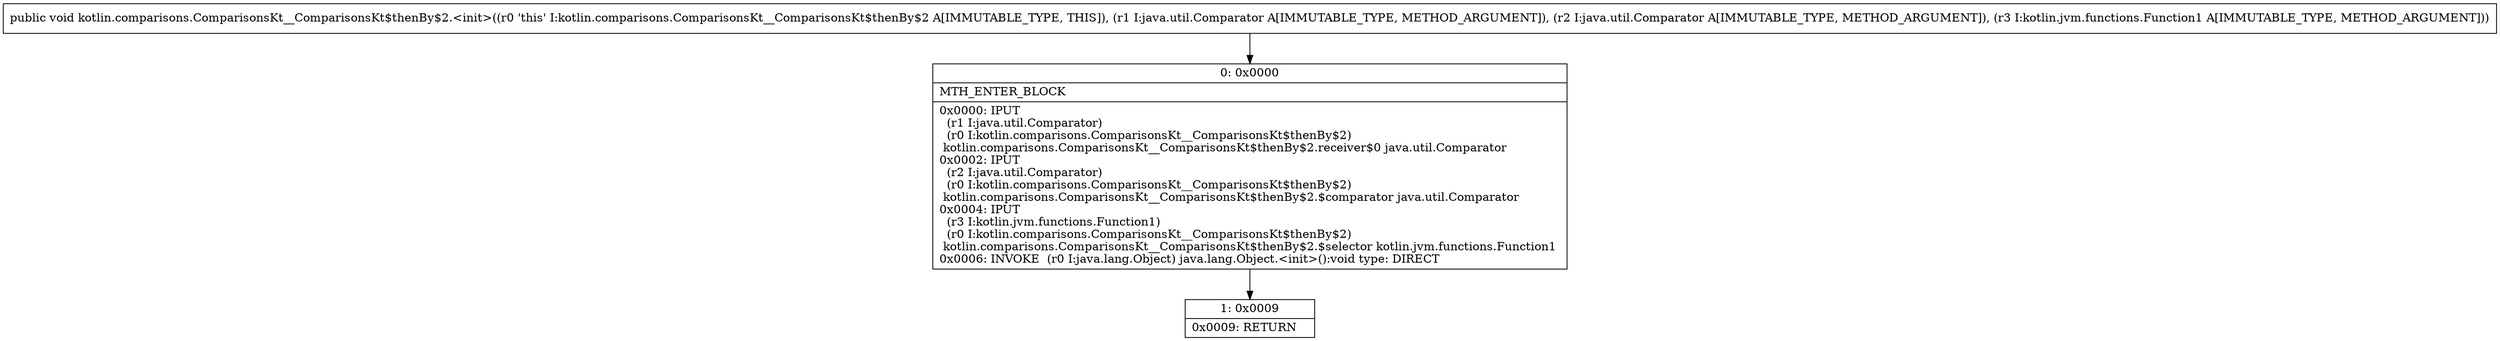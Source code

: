 digraph "CFG forkotlin.comparisons.ComparisonsKt__ComparisonsKt$thenBy$2.\<init\>(Ljava\/util\/Comparator;Ljava\/util\/Comparator;Lkotlin\/jvm\/functions\/Function1;)V" {
Node_0 [shape=record,label="{0\:\ 0x0000|MTH_ENTER_BLOCK\l|0x0000: IPUT  \l  (r1 I:java.util.Comparator)\l  (r0 I:kotlin.comparisons.ComparisonsKt__ComparisonsKt$thenBy$2)\l kotlin.comparisons.ComparisonsKt__ComparisonsKt$thenBy$2.receiver$0 java.util.Comparator \l0x0002: IPUT  \l  (r2 I:java.util.Comparator)\l  (r0 I:kotlin.comparisons.ComparisonsKt__ComparisonsKt$thenBy$2)\l kotlin.comparisons.ComparisonsKt__ComparisonsKt$thenBy$2.$comparator java.util.Comparator \l0x0004: IPUT  \l  (r3 I:kotlin.jvm.functions.Function1)\l  (r0 I:kotlin.comparisons.ComparisonsKt__ComparisonsKt$thenBy$2)\l kotlin.comparisons.ComparisonsKt__ComparisonsKt$thenBy$2.$selector kotlin.jvm.functions.Function1 \l0x0006: INVOKE  (r0 I:java.lang.Object) java.lang.Object.\<init\>():void type: DIRECT \l}"];
Node_1 [shape=record,label="{1\:\ 0x0009|0x0009: RETURN   \l}"];
MethodNode[shape=record,label="{public void kotlin.comparisons.ComparisonsKt__ComparisonsKt$thenBy$2.\<init\>((r0 'this' I:kotlin.comparisons.ComparisonsKt__ComparisonsKt$thenBy$2 A[IMMUTABLE_TYPE, THIS]), (r1 I:java.util.Comparator A[IMMUTABLE_TYPE, METHOD_ARGUMENT]), (r2 I:java.util.Comparator A[IMMUTABLE_TYPE, METHOD_ARGUMENT]), (r3 I:kotlin.jvm.functions.Function1 A[IMMUTABLE_TYPE, METHOD_ARGUMENT])) }"];
MethodNode -> Node_0;
Node_0 -> Node_1;
}

